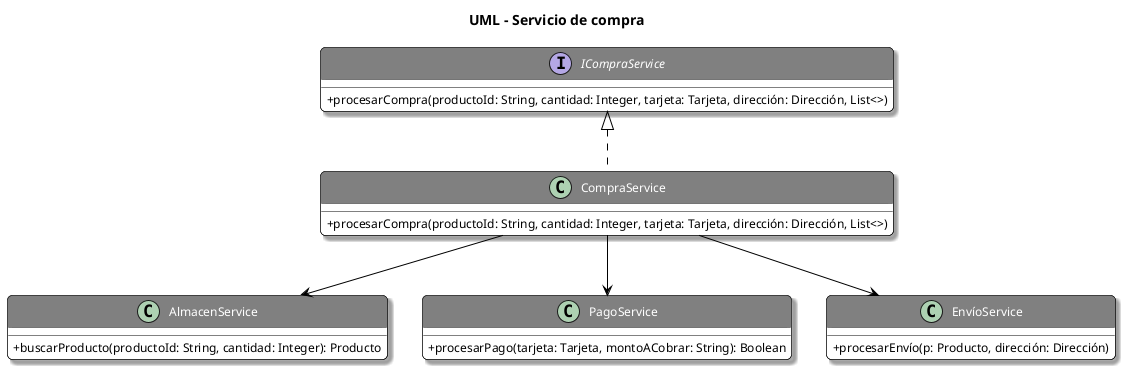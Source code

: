 @startuml
'https://plantuml.com/class-diagram
@startuml
'___________STYLES___________
title UML - Servicio de compra
skinparam classAttributeIconSize 0
skinparam backgroundColor White
skinparam RoundCorner 10
skinparam Shadowing true

skinparam class {
    ArrowColor Black
    BackgroundColor White
    HeaderBackgroundColor Gray
    BorderColor Black
    FontColor White
    FontSize 14
    AttributeFontSize 12
}

skinparam note {
    BackgroundColor LightYellow
    BorderColor Black
}

'___________UML___________

interface ICompraService{
+procesarCompra(productoId: String, cantidad: Integer, tarjeta: Tarjeta, dirección: Dirección, List<>)
}

class CompraService{
+procesarCompra(productoId: String, cantidad: Integer, tarjeta: Tarjeta, dirección: Dirección, List<>)
}

class AlmacenService{
+buscarProducto(productoId: String, cantidad: Integer): Producto
}

class PagoService{
+procesarPago(tarjeta: Tarjeta, montoACobrar: String): Boolean
}

class EnvíoService{
+procesarEnvío(p: Producto, dirección: Dirección)
}

ICompraService <|.. CompraService
CompraService-->AlmacenService
CompraService-->PagoService
CompraService-->EnvíoService

@enduml